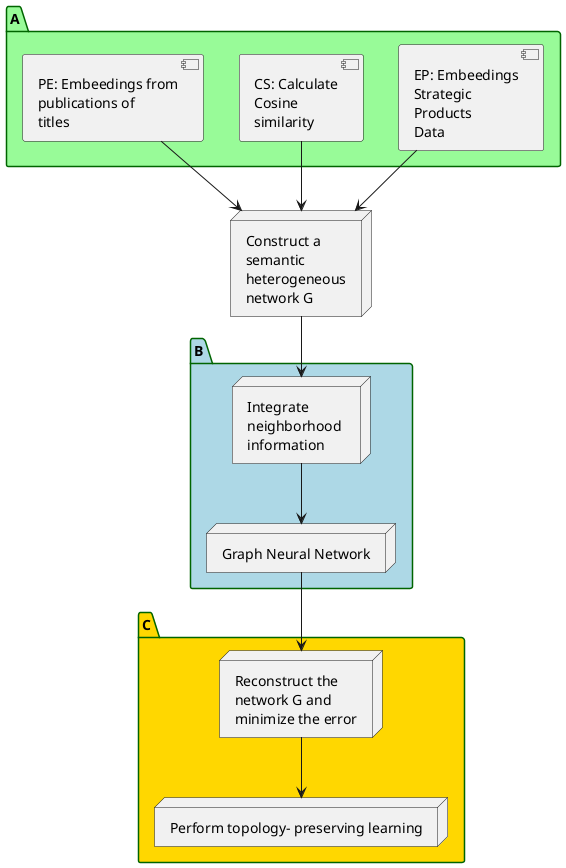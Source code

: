 
@startuml
skinparam package {
    BackgroundColor PaleGreen
    BorderColor DarkGreen
}


package "A" {
    [EP: Embeedings\nStrategic\nProducts\nData]
    [CS: Calculate\nCosine\nsimilarity]
    [PE: Embeedings from\npublications of\ntitles]
}

node "Construct a\nsemantic\nheterogeneous\nnetwork G" as G

[EP: Embeedings\nStrategic\nProducts\nData] --> G
[CS: Calculate\nCosine\nsimilarity] --> G
[PE: Embeedings from\npublications of\ntitles] --> G

package "B" #LightBlue {
    node "Integrate \nneighborhood \ninformation"
    node "Graph Neural Network"
    
    "Integrate \nneighborhood \ninformation" --> "Graph Neural Network"
}

G --> "Integrate \nneighborhood \ninformation"

package "C" #Gold {
    node "Reconstruct the \nnetwork G and \nminimize the error"
    node "Perform topology- preserving learning"
    
    "Reconstruct the \nnetwork G and \nminimize the error" --> "Perform topology- preserving learning"
}

"Graph Neural Network" --> "Reconstruct the \nnetwork G and \nminimize the error"

@enduml
